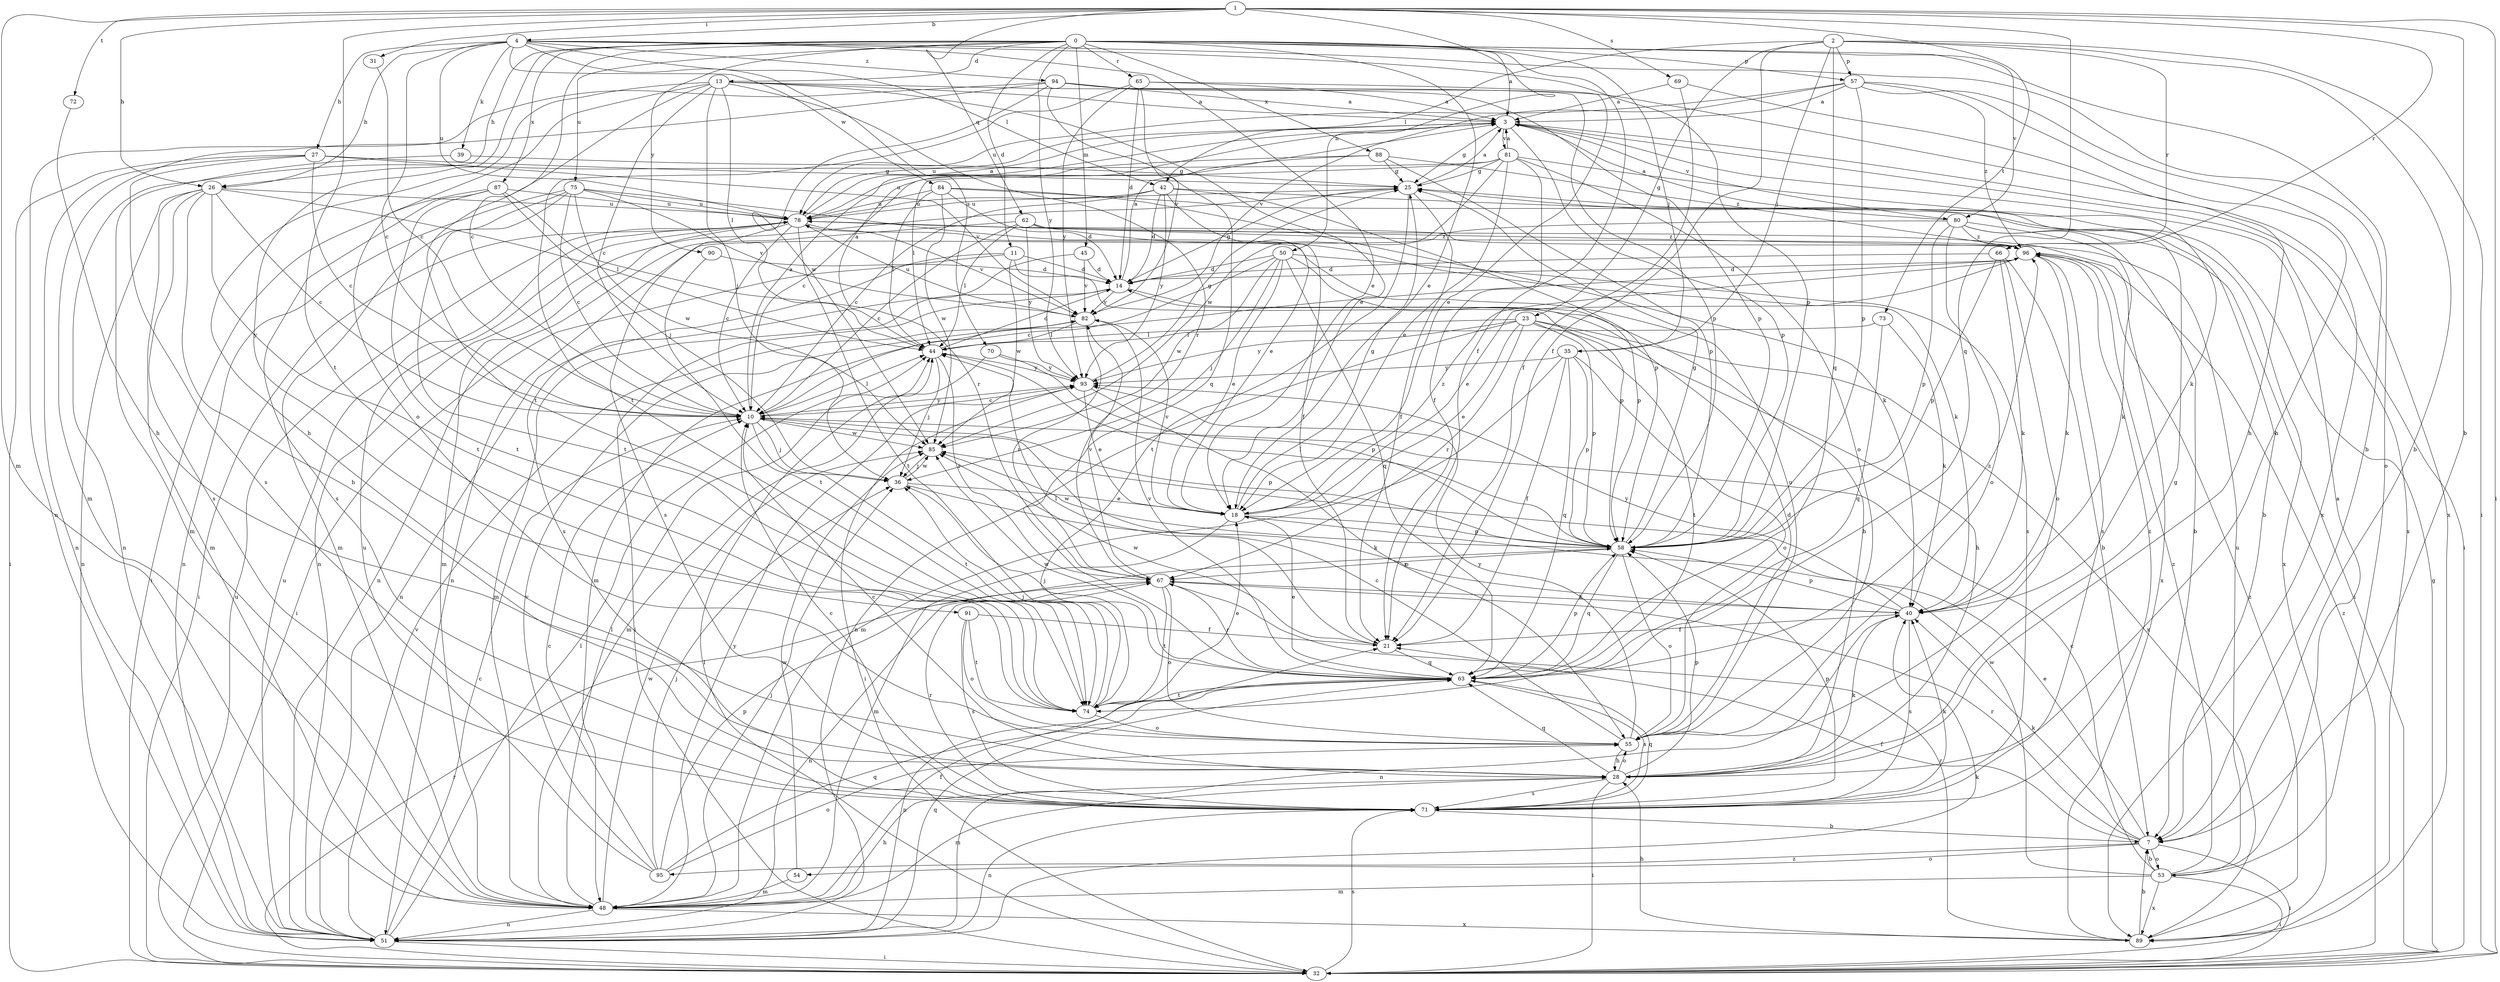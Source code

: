 strict digraph  {
0;
1;
2;
3;
4;
7;
10;
11;
13;
14;
18;
21;
23;
25;
26;
27;
28;
31;
32;
35;
36;
39;
40;
42;
44;
45;
48;
50;
51;
53;
54;
55;
57;
58;
62;
63;
65;
66;
67;
69;
70;
71;
72;
73;
74;
75;
78;
80;
81;
82;
84;
85;
87;
88;
89;
90;
91;
93;
94;
95;
96;
0 -> 3  [label=a];
0 -> 10  [label=c];
0 -> 11  [label=d];
0 -> 13  [label=d];
0 -> 18  [label=e];
0 -> 21  [label=f];
0 -> 26  [label=h];
0 -> 35  [label=j];
0 -> 45  [label=m];
0 -> 53  [label=o];
0 -> 57  [label=p];
0 -> 65  [label=r];
0 -> 75  [label=u];
0 -> 80  [label=v];
0 -> 87  [label=x];
0 -> 88  [label=x];
0 -> 90  [label=y];
0 -> 91  [label=y];
0 -> 93  [label=y];
1 -> 4  [label=b];
1 -> 7  [label=b];
1 -> 26  [label=h];
1 -> 31  [label=i];
1 -> 32  [label=i];
1 -> 48  [label=m];
1 -> 50  [label=n];
1 -> 62  [label=q];
1 -> 63  [label=q];
1 -> 66  [label=r];
1 -> 69  [label=s];
1 -> 72  [label=t];
1 -> 73  [label=t];
1 -> 74  [label=t];
2 -> 7  [label=b];
2 -> 21  [label=f];
2 -> 23  [label=g];
2 -> 32  [label=i];
2 -> 35  [label=j];
2 -> 42  [label=l];
2 -> 57  [label=p];
2 -> 63  [label=q];
2 -> 66  [label=r];
3 -> 25  [label=g];
3 -> 32  [label=i];
3 -> 58  [label=p];
3 -> 78  [label=u];
3 -> 80  [label=v];
3 -> 81  [label=v];
3 -> 89  [label=x];
4 -> 7  [label=b];
4 -> 10  [label=c];
4 -> 18  [label=e];
4 -> 26  [label=h];
4 -> 27  [label=h];
4 -> 39  [label=k];
4 -> 42  [label=l];
4 -> 58  [label=p];
4 -> 70  [label=s];
4 -> 78  [label=u];
4 -> 84  [label=w];
4 -> 94  [label=z];
7 -> 18  [label=e];
7 -> 21  [label=f];
7 -> 32  [label=i];
7 -> 40  [label=k];
7 -> 53  [label=o];
7 -> 54  [label=o];
7 -> 67  [label=r];
7 -> 95  [label=z];
10 -> 3  [label=a];
10 -> 36  [label=j];
10 -> 44  [label=l];
10 -> 58  [label=p];
10 -> 74  [label=t];
10 -> 85  [label=w];
10 -> 93  [label=y];
11 -> 14  [label=d];
11 -> 32  [label=i];
11 -> 58  [label=p];
11 -> 71  [label=s];
11 -> 85  [label=w];
13 -> 3  [label=a];
13 -> 10  [label=c];
13 -> 18  [label=e];
13 -> 28  [label=h];
13 -> 36  [label=j];
13 -> 44  [label=l];
13 -> 55  [label=o];
13 -> 58  [label=p];
13 -> 67  [label=r];
13 -> 74  [label=t];
14 -> 3  [label=a];
14 -> 25  [label=g];
14 -> 28  [label=h];
14 -> 32  [label=i];
14 -> 48  [label=m];
14 -> 82  [label=v];
18 -> 25  [label=g];
18 -> 48  [label=m];
18 -> 58  [label=p];
18 -> 82  [label=v];
18 -> 96  [label=z];
21 -> 44  [label=l];
21 -> 63  [label=q];
21 -> 85  [label=w];
23 -> 18  [label=e];
23 -> 28  [label=h];
23 -> 44  [label=l];
23 -> 51  [label=n];
23 -> 58  [label=p];
23 -> 67  [label=r];
23 -> 74  [label=t];
23 -> 89  [label=x];
23 -> 93  [label=y];
25 -> 3  [label=a];
25 -> 21  [label=f];
25 -> 51  [label=n];
25 -> 74  [label=t];
25 -> 78  [label=u];
26 -> 10  [label=c];
26 -> 28  [label=h];
26 -> 44  [label=l];
26 -> 48  [label=m];
26 -> 51  [label=n];
26 -> 71  [label=s];
26 -> 74  [label=t];
26 -> 78  [label=u];
27 -> 10  [label=c];
27 -> 25  [label=g];
27 -> 32  [label=i];
27 -> 51  [label=n];
27 -> 71  [label=s];
27 -> 82  [label=v];
28 -> 10  [label=c];
28 -> 25  [label=g];
28 -> 32  [label=i];
28 -> 40  [label=k];
28 -> 48  [label=m];
28 -> 55  [label=o];
28 -> 58  [label=p];
28 -> 63  [label=q];
28 -> 71  [label=s];
31 -> 10  [label=c];
32 -> 25  [label=g];
32 -> 44  [label=l];
32 -> 67  [label=r];
32 -> 71  [label=s];
32 -> 78  [label=u];
32 -> 96  [label=z];
35 -> 21  [label=f];
35 -> 48  [label=m];
35 -> 55  [label=o];
35 -> 58  [label=p];
35 -> 63  [label=q];
35 -> 93  [label=y];
36 -> 18  [label=e];
36 -> 40  [label=k];
36 -> 85  [label=w];
39 -> 25  [label=g];
39 -> 48  [label=m];
40 -> 21  [label=f];
40 -> 51  [label=n];
40 -> 58  [label=p];
40 -> 71  [label=s];
40 -> 93  [label=y];
42 -> 10  [label=c];
42 -> 14  [label=d];
42 -> 18  [label=e];
42 -> 58  [label=p];
42 -> 78  [label=u];
42 -> 89  [label=x];
42 -> 93  [label=y];
44 -> 3  [label=a];
44 -> 14  [label=d];
44 -> 36  [label=j];
44 -> 67  [label=r];
44 -> 93  [label=y];
45 -> 14  [label=d];
45 -> 51  [label=n];
45 -> 82  [label=v];
48 -> 21  [label=f];
48 -> 28  [label=h];
48 -> 36  [label=j];
48 -> 44  [label=l];
48 -> 51  [label=n];
48 -> 85  [label=w];
48 -> 89  [label=x];
48 -> 93  [label=y];
50 -> 10  [label=c];
50 -> 14  [label=d];
50 -> 18  [label=e];
50 -> 36  [label=j];
50 -> 58  [label=p];
50 -> 63  [label=q];
50 -> 71  [label=s];
50 -> 85  [label=w];
51 -> 10  [label=c];
51 -> 32  [label=i];
51 -> 40  [label=k];
51 -> 44  [label=l];
51 -> 63  [label=q];
51 -> 78  [label=u];
51 -> 82  [label=v];
53 -> 3  [label=a];
53 -> 7  [label=b];
53 -> 10  [label=c];
53 -> 32  [label=i];
53 -> 48  [label=m];
53 -> 78  [label=u];
53 -> 85  [label=w];
53 -> 89  [label=x];
53 -> 96  [label=z];
54 -> 48  [label=m];
54 -> 85  [label=w];
55 -> 10  [label=c];
55 -> 14  [label=d];
55 -> 28  [label=h];
55 -> 78  [label=u];
55 -> 93  [label=y];
57 -> 3  [label=a];
57 -> 28  [label=h];
57 -> 58  [label=p];
57 -> 78  [label=u];
57 -> 82  [label=v];
57 -> 89  [label=x];
57 -> 96  [label=z];
58 -> 25  [label=g];
58 -> 44  [label=l];
58 -> 55  [label=o];
58 -> 63  [label=q];
58 -> 67  [label=r];
58 -> 85  [label=w];
62 -> 10  [label=c];
62 -> 40  [label=k];
62 -> 44  [label=l];
62 -> 51  [label=n];
62 -> 89  [label=x];
62 -> 93  [label=y];
62 -> 96  [label=z];
63 -> 18  [label=e];
63 -> 36  [label=j];
63 -> 51  [label=n];
63 -> 58  [label=p];
63 -> 67  [label=r];
63 -> 71  [label=s];
63 -> 74  [label=t];
63 -> 82  [label=v];
63 -> 85  [label=w];
63 -> 96  [label=z];
65 -> 3  [label=a];
65 -> 14  [label=d];
65 -> 18  [label=e];
65 -> 74  [label=t];
65 -> 82  [label=v];
65 -> 93  [label=y];
66 -> 7  [label=b];
66 -> 14  [label=d];
66 -> 40  [label=k];
66 -> 55  [label=o];
66 -> 58  [label=p];
67 -> 40  [label=k];
67 -> 51  [label=n];
67 -> 55  [label=o];
67 -> 74  [label=t];
67 -> 82  [label=v];
69 -> 3  [label=a];
69 -> 21  [label=f];
69 -> 28  [label=h];
70 -> 48  [label=m];
70 -> 58  [label=p];
70 -> 93  [label=y];
71 -> 7  [label=b];
71 -> 10  [label=c];
71 -> 40  [label=k];
71 -> 51  [label=n];
71 -> 58  [label=p];
71 -> 63  [label=q];
71 -> 67  [label=r];
71 -> 96  [label=z];
72 -> 28  [label=h];
73 -> 40  [label=k];
73 -> 44  [label=l];
73 -> 63  [label=q];
74 -> 18  [label=e];
74 -> 36  [label=j];
74 -> 55  [label=o];
75 -> 10  [label=c];
75 -> 21  [label=f];
75 -> 48  [label=m];
75 -> 51  [label=n];
75 -> 74  [label=t];
75 -> 78  [label=u];
75 -> 82  [label=v];
75 -> 85  [label=w];
78 -> 3  [label=a];
78 -> 10  [label=c];
78 -> 32  [label=i];
78 -> 48  [label=m];
78 -> 71  [label=s];
78 -> 74  [label=t];
78 -> 82  [label=v];
78 -> 96  [label=z];
80 -> 3  [label=a];
80 -> 7  [label=b];
80 -> 32  [label=i];
80 -> 40  [label=k];
80 -> 51  [label=n];
80 -> 55  [label=o];
80 -> 58  [label=p];
80 -> 96  [label=z];
81 -> 3  [label=a];
81 -> 18  [label=e];
81 -> 21  [label=f];
81 -> 25  [label=g];
81 -> 40  [label=k];
81 -> 44  [label=l];
81 -> 51  [label=n];
81 -> 55  [label=o];
81 -> 85  [label=w];
82 -> 44  [label=l];
82 -> 67  [label=r];
82 -> 78  [label=u];
84 -> 7  [label=b];
84 -> 14  [label=d];
84 -> 40  [label=k];
84 -> 44  [label=l];
84 -> 78  [label=u];
84 -> 85  [label=w];
85 -> 36  [label=j];
87 -> 32  [label=i];
87 -> 36  [label=j];
87 -> 67  [label=r];
87 -> 71  [label=s];
87 -> 74  [label=t];
87 -> 78  [label=u];
88 -> 10  [label=c];
88 -> 25  [label=g];
88 -> 58  [label=p];
88 -> 78  [label=u];
88 -> 96  [label=z];
89 -> 7  [label=b];
89 -> 28  [label=h];
89 -> 67  [label=r];
89 -> 96  [label=z];
90 -> 14  [label=d];
90 -> 74  [label=t];
91 -> 21  [label=f];
91 -> 55  [label=o];
91 -> 71  [label=s];
91 -> 74  [label=t];
93 -> 10  [label=c];
93 -> 18  [label=e];
93 -> 25  [label=g];
93 -> 32  [label=i];
93 -> 55  [label=o];
94 -> 3  [label=a];
94 -> 48  [label=m];
94 -> 51  [label=n];
94 -> 58  [label=p];
94 -> 63  [label=q];
94 -> 85  [label=w];
94 -> 89  [label=x];
95 -> 10  [label=c];
95 -> 36  [label=j];
95 -> 55  [label=o];
95 -> 58  [label=p];
95 -> 63  [label=q];
95 -> 78  [label=u];
95 -> 82  [label=v];
96 -> 14  [label=d];
96 -> 18  [label=e];
96 -> 40  [label=k];
96 -> 48  [label=m];
96 -> 71  [label=s];
}
